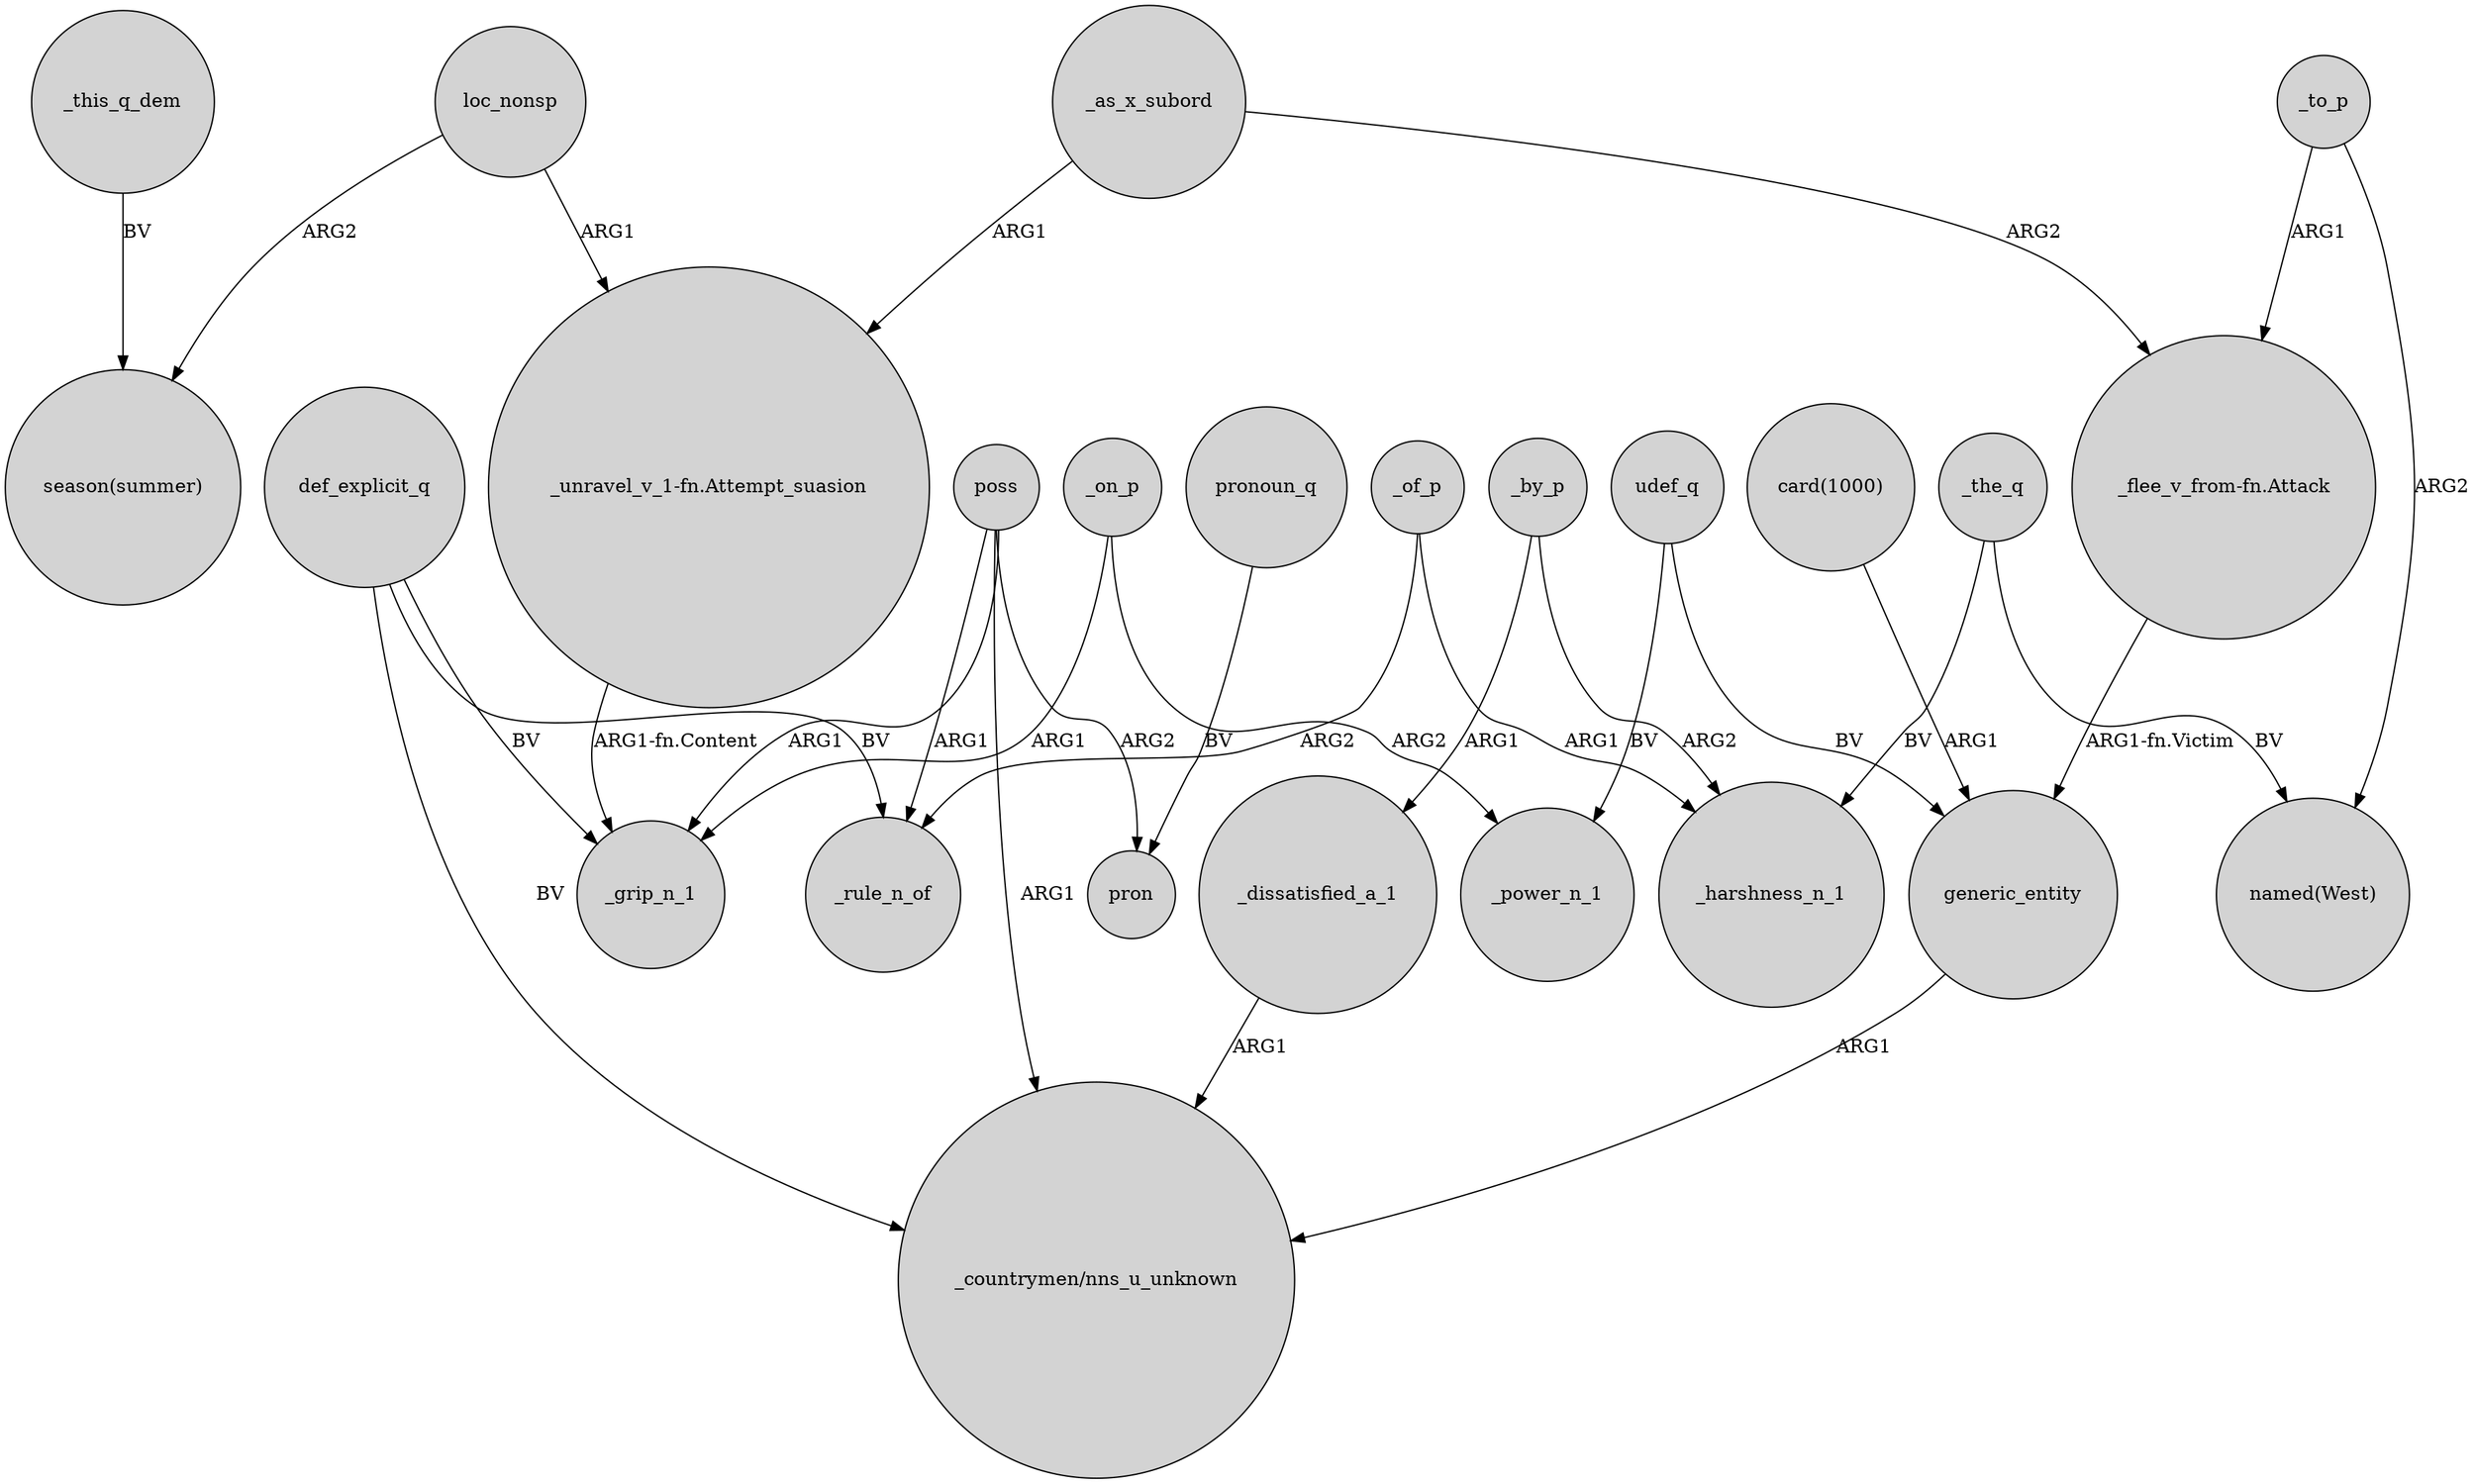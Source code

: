 digraph {
	node [shape=circle style=filled]
	loc_nonsp -> "season(summer)" [label=ARG2]
	_as_x_subord -> "_flee_v_from-fn.Attack" [label=ARG2]
	poss -> _grip_n_1 [label=ARG1]
	def_explicit_q -> _rule_n_of [label=BV]
	_by_p -> _dissatisfied_a_1 [label=ARG1]
	_on_p -> _grip_n_1 [label=ARG1]
	_to_p -> "_flee_v_from-fn.Attack" [label=ARG1]
	udef_q -> generic_entity [label=BV]
	pronoun_q -> pron [label=BV]
	"_unravel_v_1-fn.Attempt_suasion" -> _grip_n_1 [label="ARG1-fn.Content"]
	generic_entity -> "_countrymen/nns_u_unknown" [label=ARG1]
	poss -> pron [label=ARG2]
	_the_q -> _harshness_n_1 [label=BV]
	poss -> "_countrymen/nns_u_unknown" [label=ARG1]
	_to_p -> "named(West)" [label=ARG2]
	_of_p -> _rule_n_of [label=ARG2]
	_this_q_dem -> "season(summer)" [label=BV]
	loc_nonsp -> "_unravel_v_1-fn.Attempt_suasion" [label=ARG1]
	_of_p -> _harshness_n_1 [label=ARG1]
	_the_q -> "named(West)" [label=BV]
	"_flee_v_from-fn.Attack" -> generic_entity [label="ARG1-fn.Victim"]
	_as_x_subord -> "_unravel_v_1-fn.Attempt_suasion" [label=ARG1]
	_by_p -> _harshness_n_1 [label=ARG2]
	"card(1000)" -> generic_entity [label=ARG1]
	def_explicit_q -> _grip_n_1 [label=BV]
	poss -> _rule_n_of [label=ARG1]
	def_explicit_q -> "_countrymen/nns_u_unknown" [label=BV]
	_on_p -> _power_n_1 [label=ARG2]
	_dissatisfied_a_1 -> "_countrymen/nns_u_unknown" [label=ARG1]
	udef_q -> _power_n_1 [label=BV]
}

